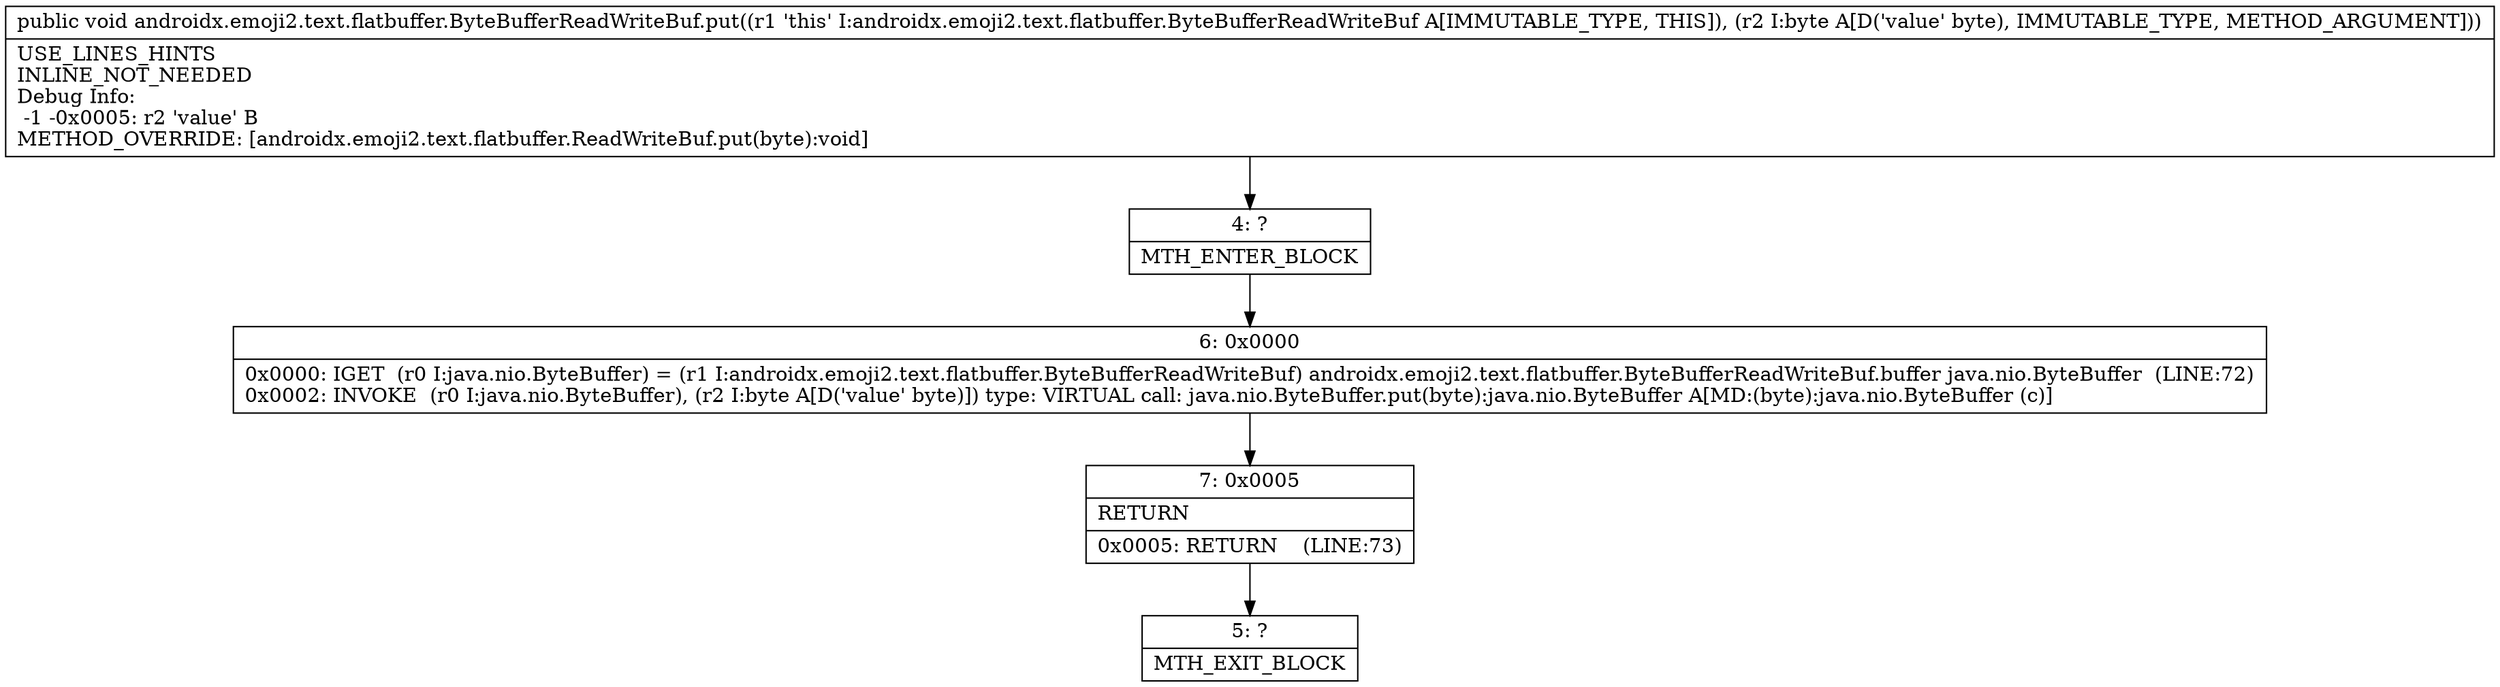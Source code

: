 digraph "CFG forandroidx.emoji2.text.flatbuffer.ByteBufferReadWriteBuf.put(B)V" {
Node_4 [shape=record,label="{4\:\ ?|MTH_ENTER_BLOCK\l}"];
Node_6 [shape=record,label="{6\:\ 0x0000|0x0000: IGET  (r0 I:java.nio.ByteBuffer) = (r1 I:androidx.emoji2.text.flatbuffer.ByteBufferReadWriteBuf) androidx.emoji2.text.flatbuffer.ByteBufferReadWriteBuf.buffer java.nio.ByteBuffer  (LINE:72)\l0x0002: INVOKE  (r0 I:java.nio.ByteBuffer), (r2 I:byte A[D('value' byte)]) type: VIRTUAL call: java.nio.ByteBuffer.put(byte):java.nio.ByteBuffer A[MD:(byte):java.nio.ByteBuffer (c)]\l}"];
Node_7 [shape=record,label="{7\:\ 0x0005|RETURN\l|0x0005: RETURN    (LINE:73)\l}"];
Node_5 [shape=record,label="{5\:\ ?|MTH_EXIT_BLOCK\l}"];
MethodNode[shape=record,label="{public void androidx.emoji2.text.flatbuffer.ByteBufferReadWriteBuf.put((r1 'this' I:androidx.emoji2.text.flatbuffer.ByteBufferReadWriteBuf A[IMMUTABLE_TYPE, THIS]), (r2 I:byte A[D('value' byte), IMMUTABLE_TYPE, METHOD_ARGUMENT]))  | USE_LINES_HINTS\lINLINE_NOT_NEEDED\lDebug Info:\l  \-1 \-0x0005: r2 'value' B\lMETHOD_OVERRIDE: [androidx.emoji2.text.flatbuffer.ReadWriteBuf.put(byte):void]\l}"];
MethodNode -> Node_4;Node_4 -> Node_6;
Node_6 -> Node_7;
Node_7 -> Node_5;
}


